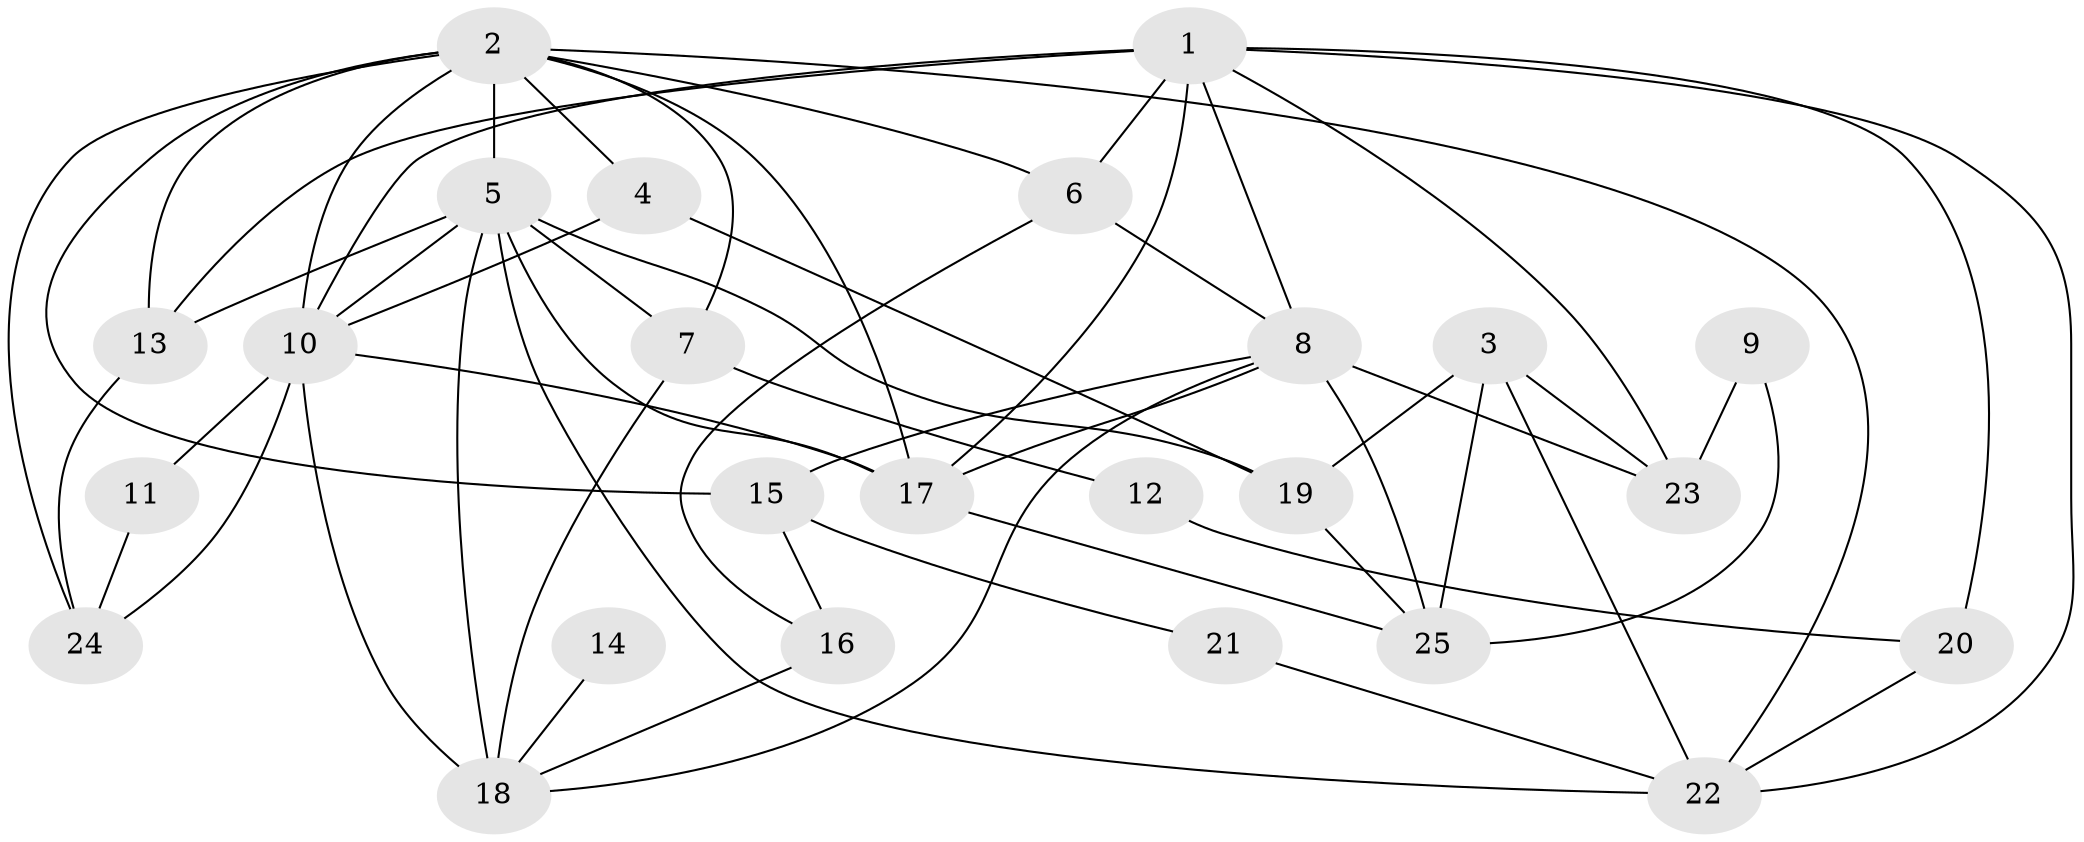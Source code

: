 // original degree distribution, {5: 0.2, 4: 0.32, 3: 0.2, 7: 0.04, 2: 0.16, 6: 0.06, 8: 0.02}
// Generated by graph-tools (version 1.1) at 2025/36/03/09/25 02:36:27]
// undirected, 25 vertices, 57 edges
graph export_dot {
graph [start="1"]
  node [color=gray90,style=filled];
  1;
  2;
  3;
  4;
  5;
  6;
  7;
  8;
  9;
  10;
  11;
  12;
  13;
  14;
  15;
  16;
  17;
  18;
  19;
  20;
  21;
  22;
  23;
  24;
  25;
  1 -- 6 [weight=2.0];
  1 -- 8 [weight=1.0];
  1 -- 10 [weight=3.0];
  1 -- 13 [weight=1.0];
  1 -- 17 [weight=2.0];
  1 -- 20 [weight=2.0];
  1 -- 22 [weight=1.0];
  1 -- 23 [weight=1.0];
  2 -- 4 [weight=1.0];
  2 -- 5 [weight=2.0];
  2 -- 6 [weight=1.0];
  2 -- 7 [weight=1.0];
  2 -- 10 [weight=1.0];
  2 -- 13 [weight=1.0];
  2 -- 15 [weight=2.0];
  2 -- 17 [weight=2.0];
  2 -- 22 [weight=1.0];
  2 -- 24 [weight=1.0];
  3 -- 19 [weight=1.0];
  3 -- 22 [weight=1.0];
  3 -- 23 [weight=1.0];
  3 -- 25 [weight=2.0];
  4 -- 10 [weight=1.0];
  4 -- 19 [weight=1.0];
  5 -- 7 [weight=1.0];
  5 -- 10 [weight=2.0];
  5 -- 13 [weight=1.0];
  5 -- 17 [weight=1.0];
  5 -- 18 [weight=2.0];
  5 -- 19 [weight=1.0];
  5 -- 22 [weight=1.0];
  6 -- 8 [weight=1.0];
  6 -- 16 [weight=1.0];
  7 -- 12 [weight=1.0];
  7 -- 18 [weight=1.0];
  8 -- 15 [weight=1.0];
  8 -- 17 [weight=1.0];
  8 -- 18 [weight=1.0];
  8 -- 23 [weight=1.0];
  8 -- 25 [weight=1.0];
  9 -- 23 [weight=1.0];
  9 -- 25 [weight=1.0];
  10 -- 11 [weight=1.0];
  10 -- 17 [weight=2.0];
  10 -- 18 [weight=2.0];
  10 -- 24 [weight=1.0];
  11 -- 24 [weight=1.0];
  12 -- 20 [weight=1.0];
  13 -- 24 [weight=1.0];
  14 -- 18 [weight=2.0];
  15 -- 16 [weight=1.0];
  15 -- 21 [weight=1.0];
  16 -- 18 [weight=1.0];
  17 -- 25 [weight=1.0];
  19 -- 25 [weight=1.0];
  20 -- 22 [weight=1.0];
  21 -- 22 [weight=1.0];
}
